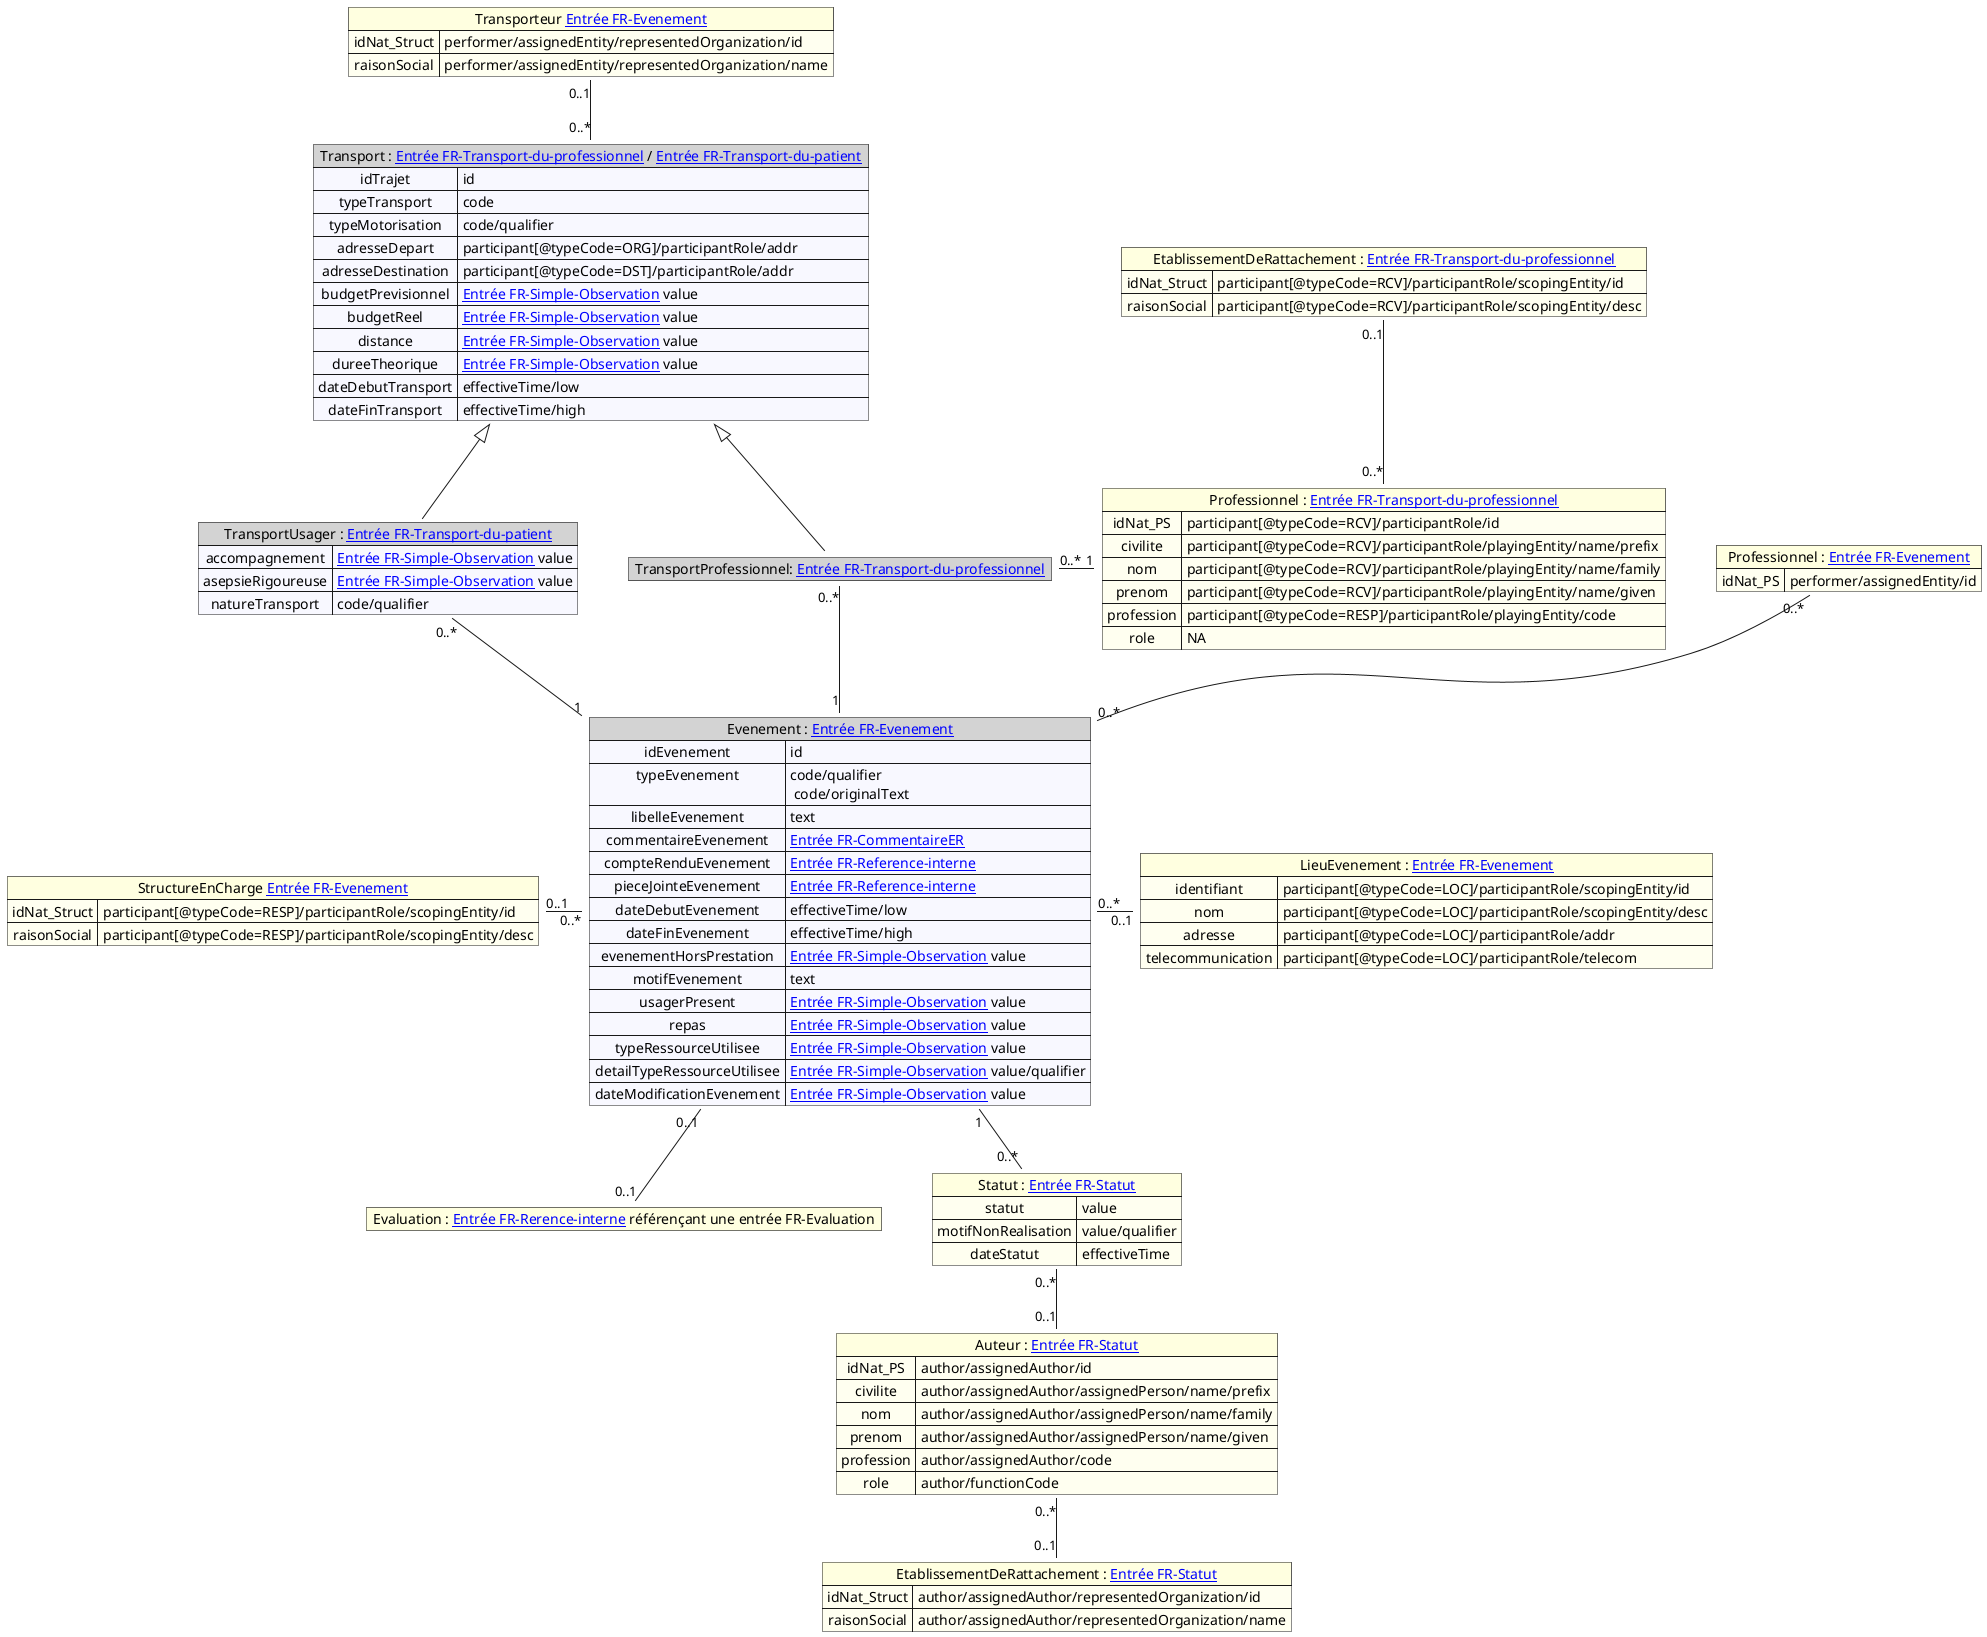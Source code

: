 @startuml


map "Evenement : [[contenu_dossier_corps_cda.html#entrée-fr-evenement Entrée FR-Evenement]]" as Evenement #back:ghostWhite;header:LightGray {
    idEvenement => id
    typeEvenement => code/qualifier \n code/originalText
    libelleEvenement => text
    commentaireEvenement => [[contenu_dossier_corps_cda.html#entrée-fr-commentaire-er Entrée FR-CommentaireER]]
    compteRenduEvenement => [[contenu_dossier_corps_cda.html#entrée-fr-reference-interne Entrée FR-Reference-interne]]
    pieceJointeEvenement => [[contenu_dossier_corps_cda.html#entrée-fr-reference-interne Entrée FR-Reference-interne]]
    dateDebutEvenement => effectiveTime/low
    dateFinEvenement => effectiveTime/high
    evenementHorsPrestation => [[contenu_dossier_corps_cda.html#entrée-fr-simple-observation Entrée FR-Simple-Observation]] value
    motifEvenement => text
    usagerPresent => [[contenu_dossier_corps_cda.html#entrée-fr-simple-observation Entrée FR-Simple-Observation]] value
    repas => [[contenu_dossier_corps_cda.html#entrée-fr-simple-observation Entrée FR-Simple-Observation]] value
    typeRessourceUtilisee => [[contenu_dossier_corps_cda.html#entrée-fr-simple-observation Entrée FR-Simple-Observation]] value
    detailTypeRessourceUtilisee => [[contenu_dossier_corps_cda.html#entrée-fr-simple-observation Entrée FR-Simple-Observation]] value/qualifier
    dateModificationEvenement => [[contenu_dossier_corps_cda.html#entrée-fr-simple-observation Entrée FR-Simple-Observation]] value
}
map "Transport : [[contenu_dossier_corps_cda.html#entrée-fr-transport-du-professionnel Entrée FR-Transport-du-professionnel]] / [[contenu_dossier_corps_cda.html#entrée-fr-transport-du-patient Entrée FR-Transport-du-patient]]" as Transport#back:ghostWhite;header:LightGray {
    idTrajet => id
    typeTransport => code
    typeMotorisation => code/qualifier
    adresseDepart => participant[@typeCode=ORG]/participantRole/addr
    adresseDestination => participant[@typeCode=DST]/participantRole/addr
    budgetPrevisionnel => [[contenu_dossier_corps_cda.html#entrée-fr-simple-observation Entrée FR-Simple-Observation]] value
    budgetReel => [[contenu_dossier_corps_cda.html#entrée-fr-simple-observation Entrée FR-Simple-Observation]] value
    distance => [[contenu_dossier_corps_cda.html#entrée-fr-simple-observation Entrée FR-Simple-Observation]] value
    dureeTheorique => [[contenu_dossier_corps_cda.html#entrée-fr-simple-observation Entrée FR-Simple-Observation]] value
    dateDebutTransport => effectiveTime/low
    dateFinTransport => effectiveTime/high

}
map "Professionnel : [[contenu_dossier_corps_cda.html#entrée-fr-transport-du-professionnel Entrée FR-Transport-du-professionnel]]" as ProfessionnelTransport #back:Ivory;header:LightYellow  {
    idNat_PS => participant[@typeCode=RCV]/participantRole/id
    civilite => participant[@typeCode=RCV]/participantRole/playingEntity/name/prefix
    nom => participant[@typeCode=RCV]/participantRole/playingEntity/name/family
    prenom => participant[@typeCode=RCV]/participantRole/playingEntity/name/given
    profession => participant[@typeCode=RESP]/participantRole/playingEntity/code
    role => NA
}

map "EtablissementDeRattachement : [[contenu_dossier_corps_cda.html#entrée-fr-transport-du-professionnel Entrée FR-Transport-du-professionnel]]" as etablissementDeRattachement #back:Ivory;header:LightYellow {
    idNat_Struct => participant[@typeCode=RCV]/participantRole/scopingEntity/id
    raisonSocial => participant[@typeCode=RCV]/participantRole/scopingEntity/desc
}

map "Transporteur [[contenu_dossier_corps_cda.html#entrée-fr-evenement Entrée FR-Evenement]]" as transporteur #back:Ivory;header:LightYellow  {
    idNat_Struct => performer/assignedEntity/representedOrganization/id
    raisonSocial => performer/assignedEntity/representedOrganization/name
}

map "StructureEnCharge [[contenu_dossier_corps_cda.html#entrée-fr-evenement Entrée FR-Evenement]]" as structureEnCharge #back:Ivory;header:LightYellow  {
    idNat_Struct => participant[@typeCode=RESP]/participantRole/scopingEntity/id
    raisonSocial => participant[@typeCode=RESP]/participantRole/scopingEntity/desc
}


map "TransportProfessionnel: [[contenu_dossier_corps_cda.html#entrée-fr-transport-du-professionnel Entrée FR-Transport-du-professionnel]]" as TransportPro#back:ghostWhite;header:LightGray {
}



map "TransportUsager : [[contenu_dossier_corps_cda.html#entrée-fr-transport-du-patient Entrée FR-Transport-du-patient]]" as TransportUsager#back:ghostWhite;header:LightGray {
    accompagnement => [[contenu_dossier_corps_cda.html#entrée-fr-simple-observation Entrée FR-Simple-Observation]] value
    asepsieRigoureuse => [[contenu_dossier_corps_cda.html#entrée-fr-simple-observation Entrée FR-Simple-Observation]] value
    natureTransport => code/qualifier

}

map "LieuEvenement : [[contenu_dossier_corps_cda.html#entrée-fr-evenement Entrée FR-Evenement]]" as Lieu #back:Ivory;header:LightYellow  {
    identifiant => participant[@typeCode=LOC]/participantRole/scopingEntity/id    
    nom => participant[@typeCode=LOC]/participantRole/scopingEntity/desc
    adresse => participant[@typeCode=LOC]/participantRole/addr
    telecommunication => participant[@typeCode=LOC]/participantRole/telecom 
}

map "Evaluation : [[contenu_dossier_corps_cda.html#entrée-fr-reference-interne Entrée FR-Rerence-interne]] référençant une entrée FR-Evaluation" as Evaluation #back:Ivory;header:LightYellow {
}

map "Statut : [[contenu_dossier_corps_cda.html#entrée-fr-statut Entrée FR-Statut]]" as Statut #back:Ivory;header:LightYellow{
    statut => value
    motifNonRealisation => value/qualifier
    dateStatut => effectiveTime
}

map "Professionnel : [[contenu_dossier_corps_cda.html#entrée-fr-evenement Entrée FR-Evenement]]" as ProfessionnelEvn #back:Ivory;header:LightYellow{
    idNat_PS => performer/assignedEntity/id
}

map "Auteur : [[contenu_dossier_corps_cda.html#entrée-fr-statut Entrée FR-Statut]]" as AuteurStatut #back:Ivory;header:LightYellow {
    idNat_PS => author/assignedAuthor/id
    civilite => author/assignedAuthor/assignedPerson/name/prefix
    nom => author/assignedAuthor/assignedPerson/name/family
    prenom => author/assignedAuthor/assignedPerson/name/given
    profession => author/assignedAuthor/code
    role => author/functionCode
}

map "EtablissementDeRattachement : [[contenu_dossier_corps_cda.html#entrée-fr-statut Entrée FR-Statut]]" as etablissementDeRattachementAuthStatut #back:Ivory;header:LightYellow {
    idNat_Struct => author/assignedAuthor/representedOrganization/id
    raisonSocial => author/assignedAuthor/representedOrganization/name
}




Evenement "1" -- "0..*" Statut
Evenement "0..*" -right- "0..1" Lieu  
ProfessionnelEvn "0..*" -- "0..*" Evenement
structureEnCharge "0..1" -right- "0..*" Evenement
Evenement "1" -up- "0..*" TransportPro 
TransportPro "0..*" -right- "1" ProfessionnelTransport
etablissementDeRattachement "0..1" -- "0..*" ProfessionnelTransport
Transport <|-- TransportPro
Transport <|-- TransportUsager
TransportUsager "0..*" -- "1" Evenement
Evenement "0..1" -- "0..1" Evaluation
transporteur "0..1" -- "0..*" Transport
Statut "0..*" -- "0..1" AuteurStatut
AuteurStatut "0..*" -- "0..1" etablissementDeRattachementAuthStatut




@enduml